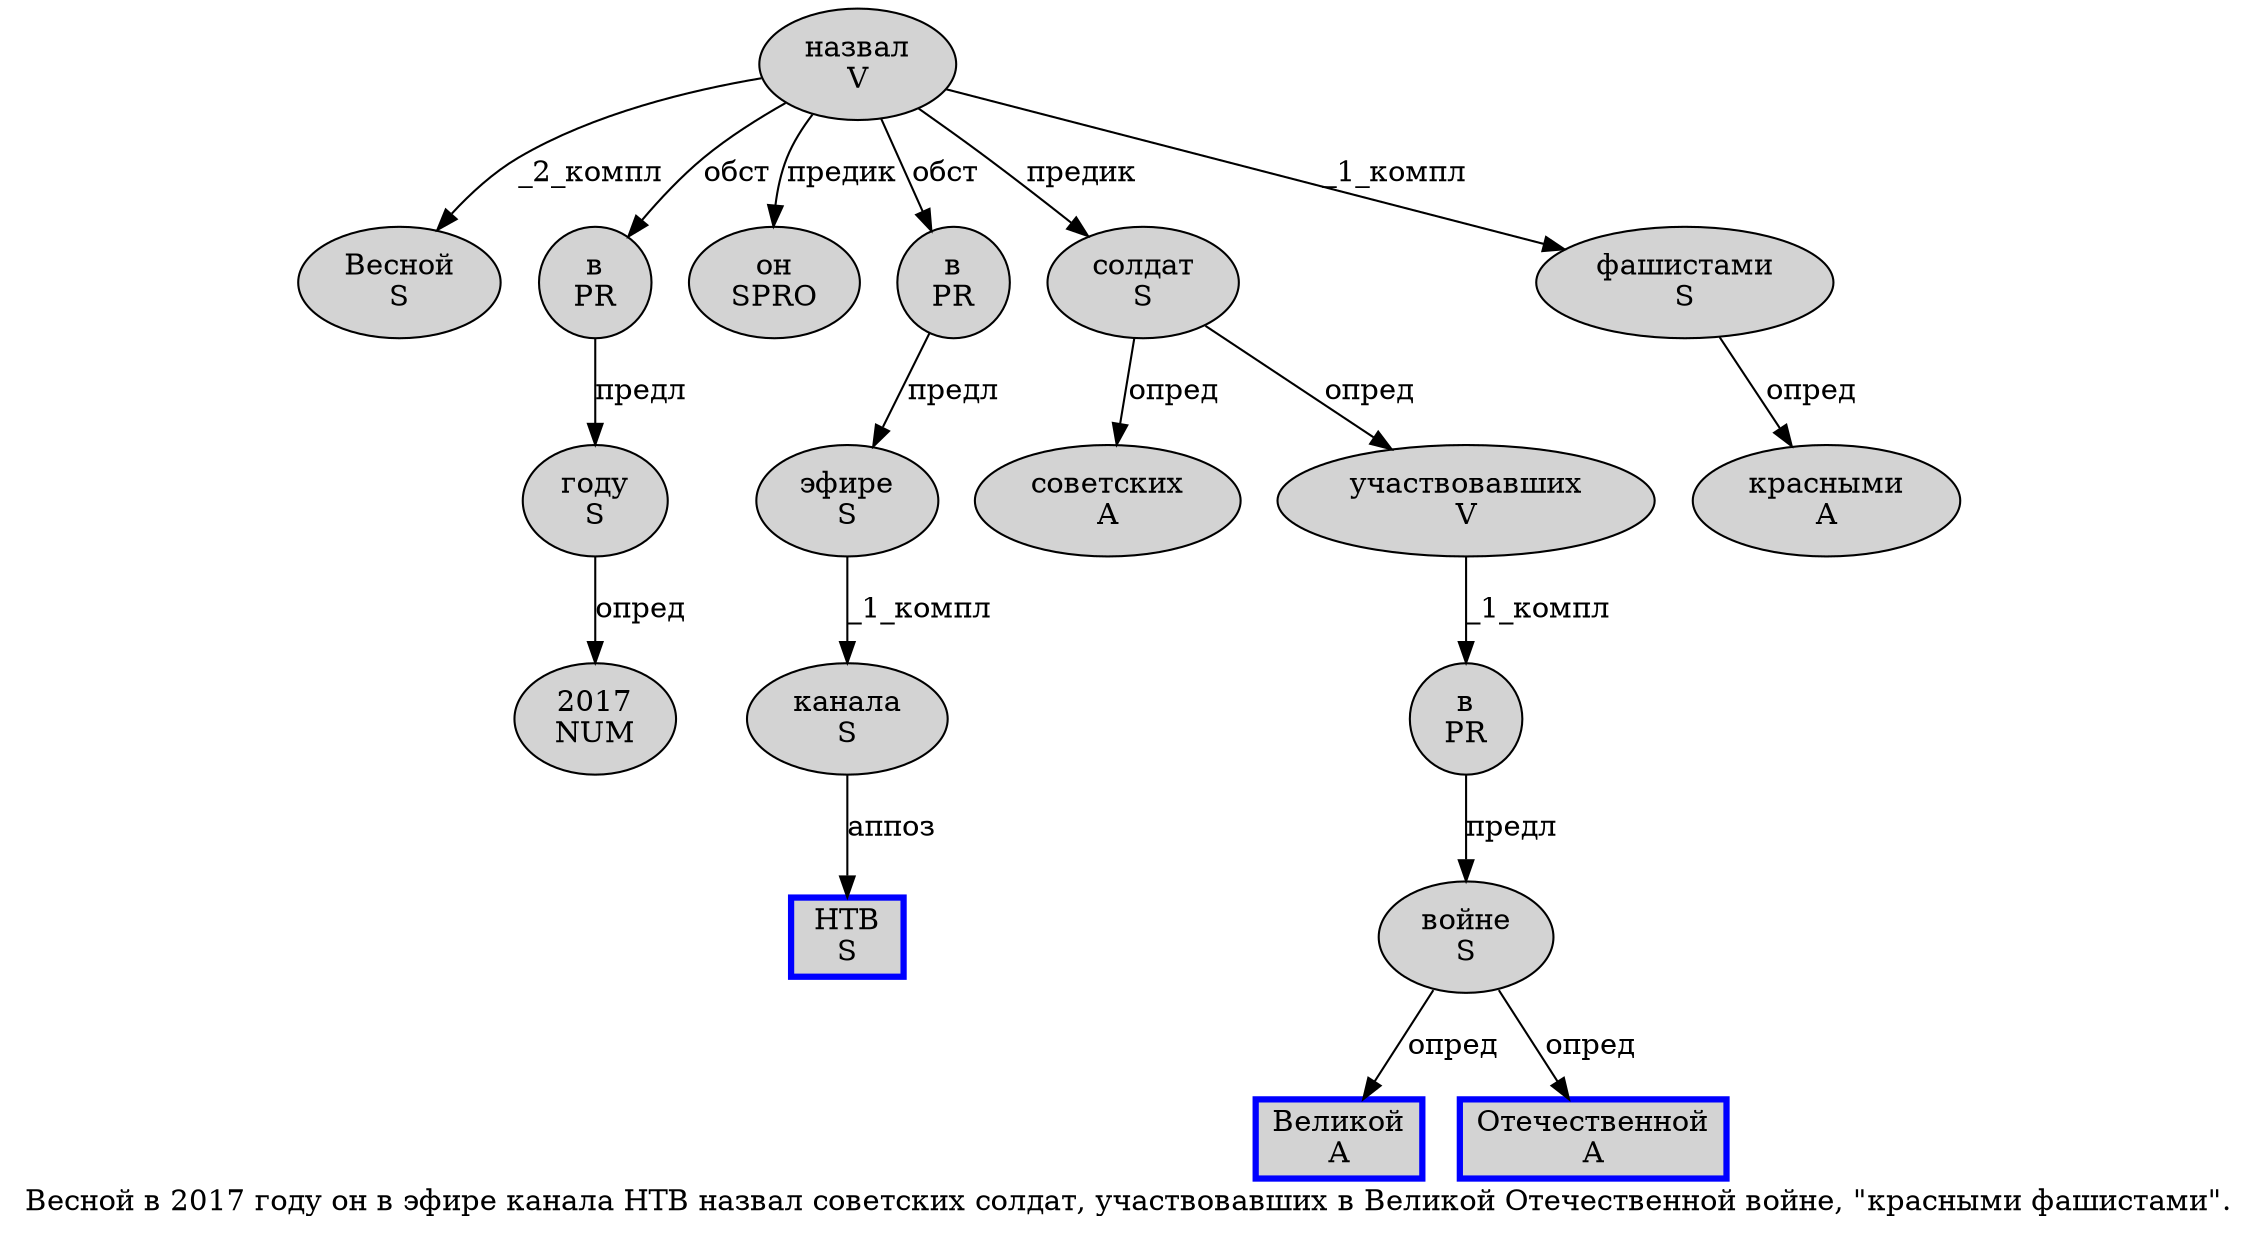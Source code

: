 digraph SENTENCE_1163 {
	graph [label="Весной в 2017 году он в эфире канала НТВ назвал советских солдат, участвовавших в Великой Отечественной войне, \"красными фашистами\"."]
	node [style=filled]
		0 [label="Весной
S" color="" fillcolor=lightgray penwidth=1 shape=ellipse]
		1 [label="в
PR" color="" fillcolor=lightgray penwidth=1 shape=ellipse]
		2 [label="2017
NUM" color="" fillcolor=lightgray penwidth=1 shape=ellipse]
		3 [label="году
S" color="" fillcolor=lightgray penwidth=1 shape=ellipse]
		4 [label="он
SPRO" color="" fillcolor=lightgray penwidth=1 shape=ellipse]
		5 [label="в
PR" color="" fillcolor=lightgray penwidth=1 shape=ellipse]
		6 [label="эфире
S" color="" fillcolor=lightgray penwidth=1 shape=ellipse]
		7 [label="канала
S" color="" fillcolor=lightgray penwidth=1 shape=ellipse]
		8 [label="НТВ
S" color=blue fillcolor=lightgray penwidth=3 shape=box]
		9 [label="назвал
V" color="" fillcolor=lightgray penwidth=1 shape=ellipse]
		10 [label="советских
A" color="" fillcolor=lightgray penwidth=1 shape=ellipse]
		11 [label="солдат
S" color="" fillcolor=lightgray penwidth=1 shape=ellipse]
		13 [label="участвовавших
V" color="" fillcolor=lightgray penwidth=1 shape=ellipse]
		14 [label="в
PR" color="" fillcolor=lightgray penwidth=1 shape=ellipse]
		15 [label="Великой
A" color=blue fillcolor=lightgray penwidth=3 shape=box]
		16 [label="Отечественной
A" color=blue fillcolor=lightgray penwidth=3 shape=box]
		17 [label="войне
S" color="" fillcolor=lightgray penwidth=1 shape=ellipse]
		20 [label="красными
A" color="" fillcolor=lightgray penwidth=1 shape=ellipse]
		21 [label="фашистами
S" color="" fillcolor=lightgray penwidth=1 shape=ellipse]
			6 -> 7 [label="_1_компл"]
			13 -> 14 [label="_1_компл"]
			7 -> 8 [label="аппоз"]
			11 -> 10 [label="опред"]
			11 -> 13 [label="опред"]
			1 -> 3 [label="предл"]
			9 -> 0 [label="_2_компл"]
			9 -> 1 [label="обст"]
			9 -> 4 [label="предик"]
			9 -> 5 [label="обст"]
			9 -> 11 [label="предик"]
			9 -> 21 [label="_1_компл"]
			17 -> 15 [label="опред"]
			17 -> 16 [label="опред"]
			21 -> 20 [label="опред"]
			14 -> 17 [label="предл"]
			5 -> 6 [label="предл"]
			3 -> 2 [label="опред"]
}